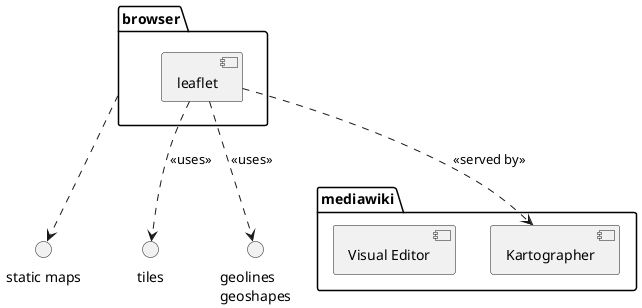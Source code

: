 @startuml

() tiles
() "geolines\ngeoshapes" as geoshapes
() "static maps" as staticmaps


package mediawiki {

  [Kartographer]
  [Visual Editor]

}

package browser {

  [leaflet] ..> tiles: <<uses>>
  [leaflet] ..> geoshapes: <<uses>>
  [leaflet] ..> Kartographer: <<served by>>

}

browser ..> staticmaps

@enduml
